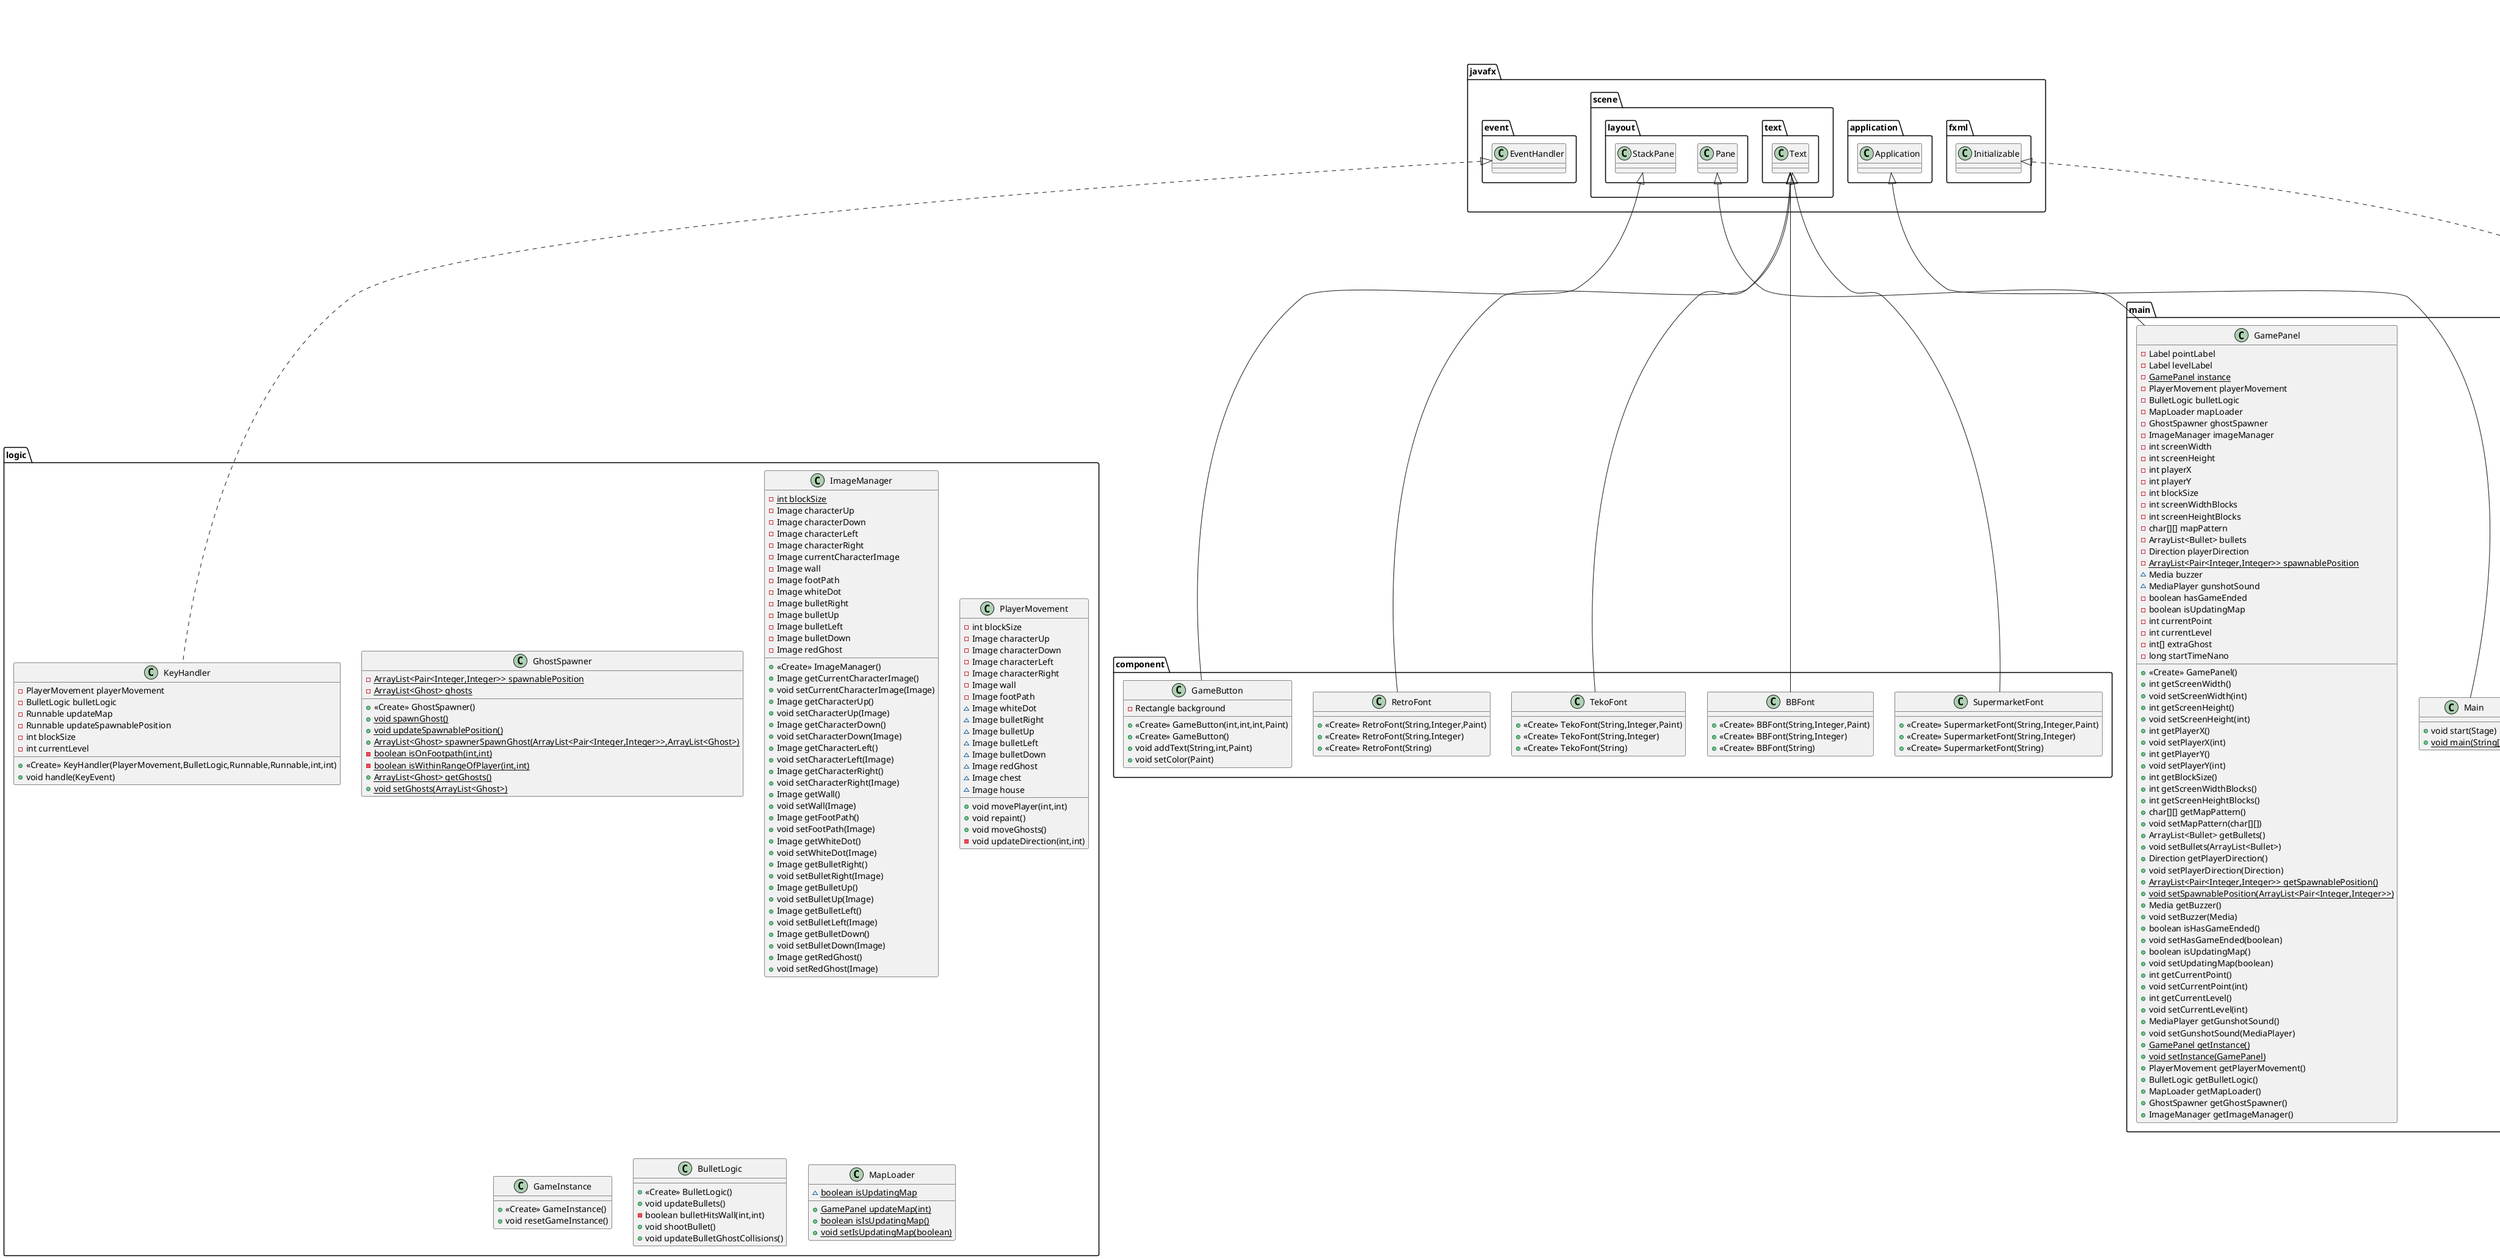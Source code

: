 @startuml
class map.level5 {
- {static} char[][] mapPattern
+ {static} char[][] getMapPattern()
+ {static} void setMapPattern(char[][])
}
class object.Bullet {
- int x
- int y
- Direction direction
+ <<Create>> Bullet(int,int,Direction)
+ void move(int)
+ int getX()
+ int getY()
+ Direction getDirection()
+ void setX(int)
+ void setY(int)
+ void setDirection(Direction)
}
class logic.GhostSpawner {
- {static} ArrayList<Pair<Integer,Integer>> spawnablePosition
- {static} ArrayList<Ghost> ghosts
+ <<Create>> GhostSpawner()
+ {static} void spawnGhost()
+ {static} void updateSpawnablePosition()
+ {static} ArrayList<Ghost> spawnerSpawnGhost(ArrayList<Pair<Integer,Integer>>,ArrayList<Ghost>)
- {static} boolean isOnFootpath(int,int)
- {static} boolean isWithinRangeOfPlayer(int,int)
+ {static} ArrayList<Ghost> getGhosts()
+ {static} void setGhosts(ArrayList<Ghost>)
}
class logic.ImageManager {
- {static} int blockSize
- Image characterUp
- Image characterDown
- Image characterLeft
- Image characterRight
- Image currentCharacterImage
- Image wall
- Image footPath
- Image whiteDot
- Image bulletRight
- Image bulletUp
- Image bulletLeft
- Image bulletDown
- Image redGhost
+ <<Create>> ImageManager()
+ Image getCurrentCharacterImage()
+ void setCurrentCharacterImage(Image)
+ Image getCharacterUp()
+ void setCharacterUp(Image)
+ Image getCharacterDown()
+ void setCharacterDown(Image)
+ Image getCharacterLeft()
+ void setCharacterLeft(Image)
+ Image getCharacterRight()
+ void setCharacterRight(Image)
+ Image getWall()
+ void setWall(Image)
+ Image getFootPath()
+ void setFootPath(Image)
+ Image getWhiteDot()
+ void setWhiteDot(Image)
+ Image getBulletRight()
+ void setBulletRight(Image)
+ Image getBulletUp()
+ void setBulletUp(Image)
+ Image getBulletLeft()
+ void setBulletLeft(Image)
+ Image getBulletDown()
+ void setBulletDown(Image)
+ Image getRedGhost()
+ void setRedGhost(Image)
}
class logic.KeyHandler {
- PlayerMovement playerMovement
- BulletLogic bulletLogic
- Runnable updateMap
- Runnable updateSpawnablePosition
- int blockSize
- int currentLevel
+ <<Create>> KeyHandler(PlayerMovement,BulletLogic,Runnable,Runnable,int,int)
+ void handle(KeyEvent)
}
class component.SupermarketFont {
+ <<Create>> SupermarketFont(String,Integer,Paint)
+ <<Create>> SupermarketFont(String,Integer)
+ <<Create>> SupermarketFont(String)
}
class main.Player {
- int playerX
- int playerY
+ int getPlayerX()
+ void setPlayerX(int)
+ int getPlayerY()
+ void setPlayerY(int)
}
class map.level2 {
- {static} char[][] mapPattern
+ {static} char[][] getMapPattern()
+ {static} void setMapPattern(char[][])
}
class component.BBFont {
+ <<Create>> BBFont(String,Integer,Paint)
+ <<Create>> BBFont(String,Integer)
+ <<Create>> BBFont(String)
}
class map.level3 {
- {static} char[][] mapPattern
+ {static} char[][] getMapPattern()
+ {static} void setMapPattern(char[][])
}
class component.TekoFont {
+ <<Create>> TekoFont(String,Integer,Paint)
+ <<Create>> TekoFont(String,Integer)
+ <<Create>> TekoFont(String)
}
class main.Main {
+ void start(Stage)
+ {static} void main(String[])
}
class main.GamePanel {
- Label pointLabel
- Label levelLabel
- {static} GamePanel instance
- PlayerMovement playerMovement
- BulletLogic bulletLogic
- MapLoader mapLoader
- GhostSpawner ghostSpawner
- ImageManager imageManager
- int screenWidth
- int screenHeight
- int playerX
- int playerY
- int blockSize
- int screenWidthBlocks
- int screenHeightBlocks
- char[][] mapPattern
- ArrayList<Bullet> bullets
- Direction playerDirection
- {static} ArrayList<Pair<Integer,Integer>> spawnablePosition
~ Media buzzer
~ MediaPlayer gunshotSound
- boolean hasGameEnded
- boolean isUpdatingMap
- int currentPoint
- int currentLevel
- int[] extraGhost
- long startTimeNano
+ <<Create>> GamePanel()
+ int getScreenWidth()
+ void setScreenWidth(int)
+ int getScreenHeight()
+ void setScreenHeight(int)
+ int getPlayerX()
+ void setPlayerX(int)
+ int getPlayerY()
+ void setPlayerY(int)
+ int getBlockSize()
+ int getScreenWidthBlocks()
+ int getScreenHeightBlocks()
+ char[][] getMapPattern()
+ void setMapPattern(char[][])
+ ArrayList<Bullet> getBullets()
+ void setBullets(ArrayList<Bullet>)
+ Direction getPlayerDirection()
+ void setPlayerDirection(Direction)
+ {static} ArrayList<Pair<Integer,Integer>> getSpawnablePosition()
+ {static} void setSpawnablePosition(ArrayList<Pair<Integer,Integer>>)
+ Media getBuzzer()
+ void setBuzzer(Media)
+ boolean isHasGameEnded()
+ void setHasGameEnded(boolean)
+ boolean isUpdatingMap()
+ void setUpdatingMap(boolean)
+ int getCurrentPoint()
+ void setCurrentPoint(int)
+ int getCurrentLevel()
+ void setCurrentLevel(int)
+ MediaPlayer getGunshotSound()
+ void setGunshotSound(MediaPlayer)
+ {static} GamePanel getInstance()
+ {static} void setInstance(GamePanel)
+ PlayerMovement getPlayerMovement()
+ BulletLogic getBulletLogic()
+ MapLoader getMapLoader()
+ GhostSpawner getGhostSpawner()
+ ImageManager getImageManager()
}
class map.levelMap {
- {static} char[][] mapPattern
- {static} ArrayList<Pair<Integer,Integer>> pos
- {static} ArrayList<Pair<Integer,Integer>> updateEmptyPosition()
- {static} ArrayList<Pair<Integer,Integer>> getCurrentPosition()
+ {static} char[][] getMapPattern()
+ {static} void setMapPattern(char[][])
+ {static} ArrayList<Pair<Integer,Integer>> getPos()
+ {static} void setPos(ArrayList<Pair<Integer,Integer>>)
}
class logic.PlayerMovement {
- int blockSize
- Image characterUp
- Image characterDown
- Image characterLeft
- Image characterRight
- Image wall
- Image footPath
~ Image whiteDot
~ Image bulletRight
~ Image bulletUp
~ Image bulletLeft
~ Image bulletDown
~ Image redGhost
~ Image chest
~ Image house
+ void movePlayer(int,int)
+ void repaint()
+ void moveGhosts()
- void updateDirection(int,int)
}
class ghost.Ghost {
- int x
- int y
- int speed
- Direction ghostDirection
+ <<Create>> Ghost()
+ <<Create>> Ghost(Direction)
+ <<Create>> Ghost(int,int)
+ <<Create>> Ghost(int,int,int)
+ <<Create>> Ghost(int,int,int,Direction)
+ void move(char[][])
- boolean isValidMove(int,int,char[][])
- void changeDirection()
+ int getX()
+ void setX(int)
+ int getY()
+ void setY(int)
+ int getSpeed()
+ void setSpeed(int)
+ Direction getGhostDirection()
+ void setGhostDirection(Direction)
}
class logic.GameInstance {
+ <<Create>> GameInstance()
+ void resetGameInstance()
}
class logic.BulletLogic {
+ <<Create>> BulletLogic()
+ void updateBullets()
- boolean bulletHitsWall(int,int)
+ void shootBullet()
+ void updateBulletGhostCollisions()
}
class ghost.SpeedyGhost {
+ <<Create>> SpeedyGhost()
+ <<Create>> SpeedyGhost(int,int)
+ <<Create>> SpeedyGhost(int,int,int)
}
class component.RetroFont {
+ <<Create>> RetroFont(String,Integer,Paint)
+ <<Create>> RetroFont(String,Integer)
+ <<Create>> RetroFont(String)
}
enum object.Direction {
+  UP
+  DOWN
+  LEFT
+  RIGHT
}
class scene.HomeScreen {
- Stage stage
- {static} Scene scene
- {static} StackPane root
- VBox buttonContainer
- SupermarketFont title
- BBFont title2
- GameButton playButton
- GameButton tutorialButton
- GameButton creditButton
- GameButton quitButton
- boolean fullScreen
- Color buttonColor
+ <<Create>> HomeScreen(Stage)
- void componentSetup(GameInstance)
- void eventSetup(GameInstance)
- void stageSetup()
+ {static} StackPane getRoot()
+ {static} Scene getScene()
}
class map.level4 {
- {static} char[][] mapPattern
+ {static} char[][] getMapPattern()
+ {static} void setMapPattern(char[][])
}
class map.level1 {
- {static} char[][] mapPattern
+ {static} char[][] getMapPattern()
+ {static} void setMapPattern(char[][])
}
class logic.MapLoader {
~ {static} boolean isUpdatingMap
+ {static} GamePanel updateMap(int)
+ {static} boolean isIsUpdatingMap()
+ {static} void setIsUpdatingMap(boolean)
}
class scene.LoadingScreen {
- ImageView imageView
+ void initialize(URL,ResourceBundle)
}
class component.GameButton {
- Rectangle background
+ <<Create>> GameButton(int,int,int,Paint)
+ <<Create>> GameButton()
+ void addText(String,int,Paint)
+ void setColor(Paint)
}


map.levelMap <|-- map.level5
javafx.event.EventHandler <|.. logic.KeyHandler
javafx.scene.text.Text <|-- component.SupermarketFont
map.levelMap <|-- map.level2
javafx.scene.text.Text <|-- component.BBFont
map.levelMap <|-- map.level3
javafx.scene.text.Text <|-- component.TekoFont
javafx.application.Application <|-- main.Main
javafx.scene.layout.Pane <|-- main.GamePanel
ghost.Ghost <|-- ghost.SpeedyGhost
javafx.scene.text.Text <|-- component.RetroFont
map.levelMap <|-- map.level4
map.levelMap <|-- map.level1
javafx.fxml.Initializable <|.. scene.LoadingScreen
javafx.scene.layout.StackPane <|-- component.GameButton
@enduml